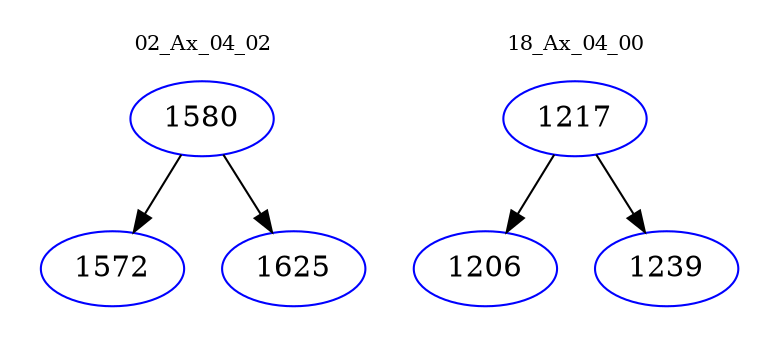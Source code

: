 digraph{
subgraph cluster_0 {
color = white
label = "02_Ax_04_02";
fontsize=10;
T0_1580 [label="1580", color="blue"]
T0_1580 -> T0_1572 [color="black"]
T0_1572 [label="1572", color="blue"]
T0_1580 -> T0_1625 [color="black"]
T0_1625 [label="1625", color="blue"]
}
subgraph cluster_1 {
color = white
label = "18_Ax_04_00";
fontsize=10;
T1_1217 [label="1217", color="blue"]
T1_1217 -> T1_1206 [color="black"]
T1_1206 [label="1206", color="blue"]
T1_1217 -> T1_1239 [color="black"]
T1_1239 [label="1239", color="blue"]
}
}
